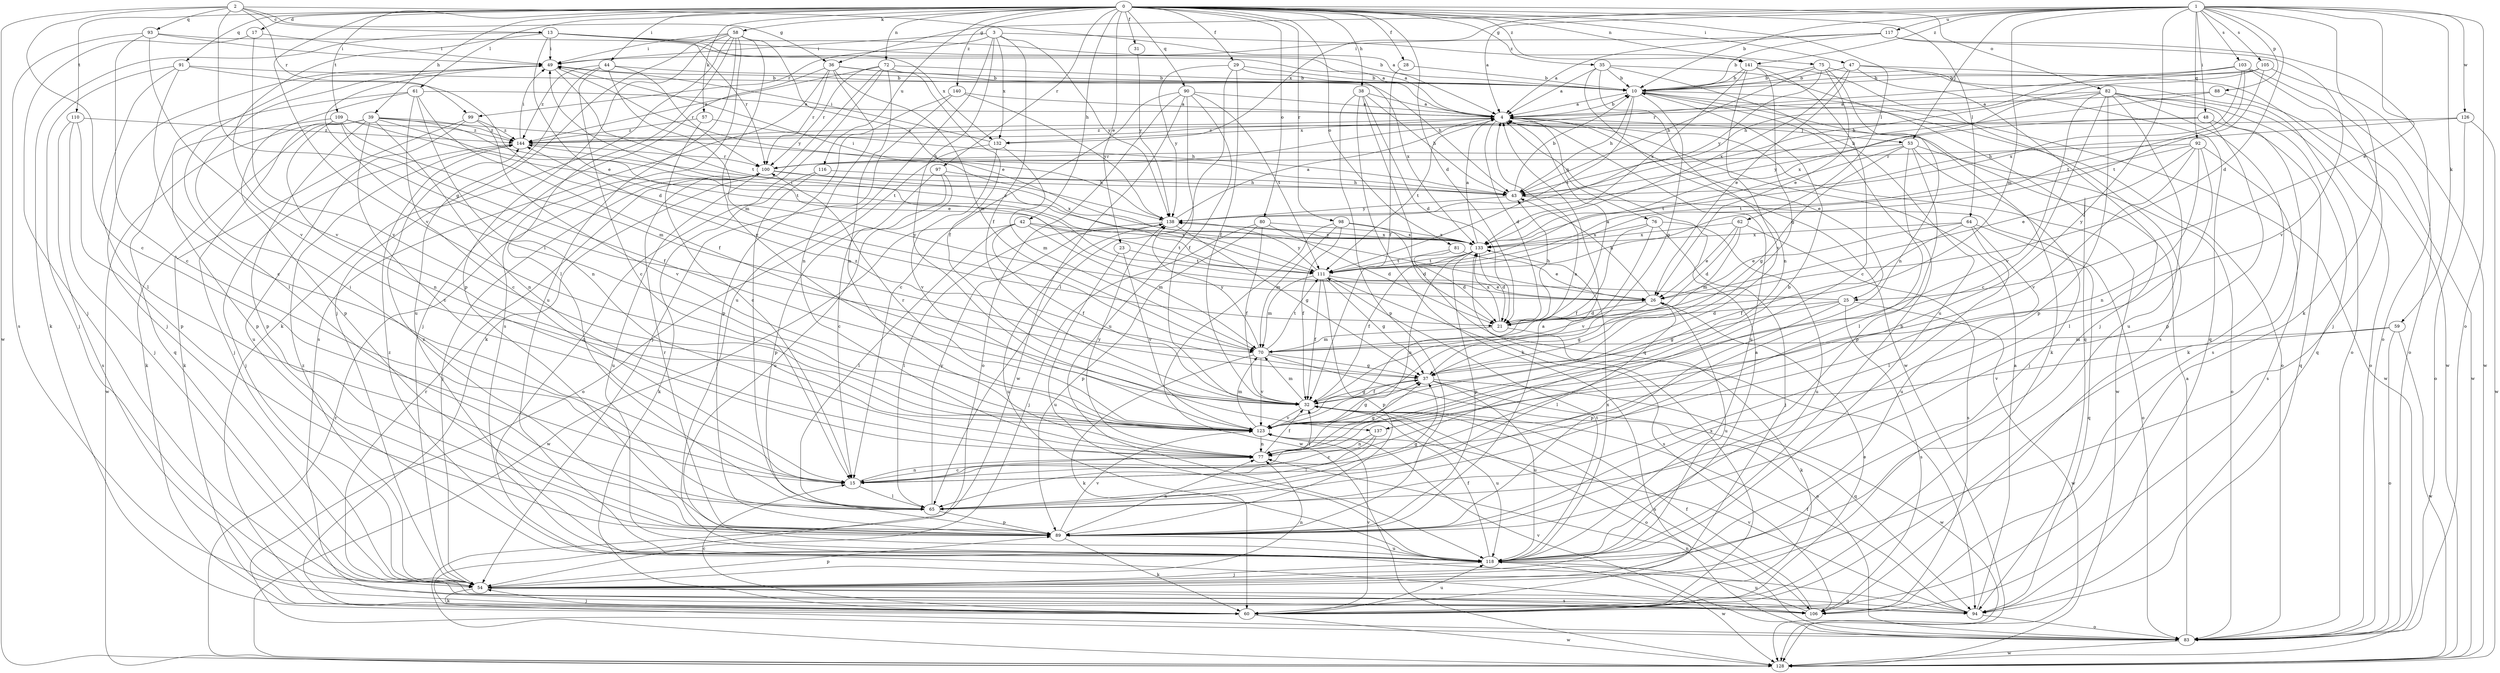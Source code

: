 strict digraph  {
0;
1;
2;
3;
4;
10;
13;
15;
17;
21;
23;
25;
26;
28;
29;
31;
32;
35;
36;
37;
38;
39;
42;
43;
44;
47;
48;
49;
53;
54;
57;
58;
59;
60;
61;
62;
64;
65;
70;
72;
75;
76;
77;
80;
81;
82;
83;
88;
89;
90;
91;
92;
93;
94;
97;
98;
99;
100;
103;
105;
106;
109;
110;
111;
116;
117;
118;
123;
126;
128;
132;
133;
137;
138;
140;
141;
144;
0 -> 17  [label=d];
0 -> 21  [label=d];
0 -> 23  [label=e];
0 -> 28  [label=f];
0 -> 29  [label=f];
0 -> 31  [label=f];
0 -> 35  [label=g];
0 -> 38  [label=h];
0 -> 39  [label=h];
0 -> 42  [label=h];
0 -> 44  [label=i];
0 -> 47  [label=i];
0 -> 57  [label=k];
0 -> 58  [label=k];
0 -> 61  [label=l];
0 -> 62  [label=l];
0 -> 64  [label=l];
0 -> 72  [label=n];
0 -> 75  [label=n];
0 -> 80  [label=o];
0 -> 81  [label=o];
0 -> 82  [label=o];
0 -> 90  [label=q];
0 -> 91  [label=q];
0 -> 97  [label=r];
0 -> 98  [label=r];
0 -> 109  [label=t];
0 -> 110  [label=t];
0 -> 116  [label=u];
0 -> 123  [label=v];
0 -> 140  [label=z];
0 -> 141  [label=z];
1 -> 4  [label=a];
1 -> 10  [label=b];
1 -> 21  [label=d];
1 -> 25  [label=e];
1 -> 36  [label=g];
1 -> 48  [label=i];
1 -> 53  [label=j];
1 -> 59  [label=k];
1 -> 60  [label=k];
1 -> 70  [label=m];
1 -> 83  [label=o];
1 -> 88  [label=p];
1 -> 92  [label=q];
1 -> 103  [label=s];
1 -> 105  [label=s];
1 -> 117  [label=u];
1 -> 126  [label=w];
1 -> 132  [label=x];
1 -> 137  [label=y];
1 -> 141  [label=z];
2 -> 4  [label=a];
2 -> 13  [label=c];
2 -> 15  [label=c];
2 -> 36  [label=g];
2 -> 37  [label=g];
2 -> 93  [label=q];
2 -> 99  [label=r];
2 -> 128  [label=w];
3 -> 32  [label=f];
3 -> 49  [label=i];
3 -> 99  [label=r];
3 -> 118  [label=u];
3 -> 132  [label=x];
3 -> 137  [label=y];
3 -> 138  [label=y];
3 -> 141  [label=z];
4 -> 10  [label=b];
4 -> 21  [label=d];
4 -> 25  [label=e];
4 -> 53  [label=j];
4 -> 76  [label=n];
4 -> 111  [label=t];
4 -> 118  [label=u];
4 -> 128  [label=w];
4 -> 132  [label=x];
4 -> 144  [label=z];
10 -> 4  [label=a];
10 -> 37  [label=g];
10 -> 43  [label=h];
10 -> 60  [label=k];
10 -> 83  [label=o];
10 -> 111  [label=t];
10 -> 128  [label=w];
13 -> 4  [label=a];
13 -> 10  [label=b];
13 -> 26  [label=e];
13 -> 49  [label=i];
13 -> 60  [label=k];
13 -> 100  [label=r];
13 -> 123  [label=v];
13 -> 132  [label=x];
15 -> 10  [label=b];
15 -> 32  [label=f];
15 -> 65  [label=l];
15 -> 77  [label=n];
17 -> 49  [label=i];
17 -> 54  [label=j];
17 -> 123  [label=v];
21 -> 4  [label=a];
21 -> 43  [label=h];
21 -> 60  [label=k];
21 -> 70  [label=m];
21 -> 133  [label=x];
23 -> 111  [label=t];
23 -> 118  [label=u];
23 -> 123  [label=v];
25 -> 21  [label=d];
25 -> 37  [label=g];
25 -> 49  [label=i];
25 -> 89  [label=p];
25 -> 106  [label=s];
25 -> 128  [label=w];
26 -> 21  [label=d];
26 -> 37  [label=g];
26 -> 43  [label=h];
26 -> 65  [label=l];
26 -> 118  [label=u];
28 -> 10  [label=b];
28 -> 32  [label=f];
29 -> 10  [label=b];
29 -> 32  [label=f];
29 -> 65  [label=l];
29 -> 133  [label=x];
29 -> 138  [label=y];
31 -> 138  [label=y];
32 -> 37  [label=g];
32 -> 70  [label=m];
32 -> 83  [label=o];
32 -> 106  [label=s];
32 -> 118  [label=u];
32 -> 123  [label=v];
35 -> 4  [label=a];
35 -> 10  [label=b];
35 -> 77  [label=n];
35 -> 94  [label=q];
35 -> 118  [label=u];
35 -> 128  [label=w];
36 -> 10  [label=b];
36 -> 43  [label=h];
36 -> 54  [label=j];
36 -> 70  [label=m];
36 -> 77  [label=n];
36 -> 100  [label=r];
36 -> 106  [label=s];
37 -> 32  [label=f];
37 -> 94  [label=q];
37 -> 118  [label=u];
37 -> 128  [label=w];
37 -> 144  [label=z];
38 -> 4  [label=a];
38 -> 21  [label=d];
38 -> 43  [label=h];
38 -> 60  [label=k];
38 -> 89  [label=p];
38 -> 94  [label=q];
39 -> 15  [label=c];
39 -> 26  [label=e];
39 -> 43  [label=h];
39 -> 54  [label=j];
39 -> 60  [label=k];
39 -> 77  [label=n];
39 -> 89  [label=p];
39 -> 111  [label=t];
39 -> 128  [label=w];
39 -> 144  [label=z];
42 -> 32  [label=f];
42 -> 65  [label=l];
42 -> 70  [label=m];
42 -> 111  [label=t];
42 -> 128  [label=w];
42 -> 133  [label=x];
43 -> 10  [label=b];
43 -> 83  [label=o];
43 -> 138  [label=y];
44 -> 10  [label=b];
44 -> 15  [label=c];
44 -> 70  [label=m];
44 -> 100  [label=r];
44 -> 118  [label=u];
44 -> 144  [label=z];
47 -> 10  [label=b];
47 -> 26  [label=e];
47 -> 54  [label=j];
47 -> 94  [label=q];
47 -> 128  [label=w];
47 -> 133  [label=x];
48 -> 89  [label=p];
48 -> 94  [label=q];
48 -> 138  [label=y];
48 -> 144  [label=z];
49 -> 10  [label=b];
49 -> 54  [label=j];
49 -> 65  [label=l];
49 -> 111  [label=t];
49 -> 138  [label=y];
53 -> 37  [label=g];
53 -> 54  [label=j];
53 -> 65  [label=l];
53 -> 83  [label=o];
53 -> 89  [label=p];
53 -> 100  [label=r];
53 -> 111  [label=t];
54 -> 4  [label=a];
54 -> 60  [label=k];
54 -> 77  [label=n];
54 -> 89  [label=p];
54 -> 94  [label=q];
54 -> 106  [label=s];
54 -> 144  [label=z];
57 -> 15  [label=c];
57 -> 43  [label=h];
57 -> 144  [label=z];
58 -> 26  [label=e];
58 -> 49  [label=i];
58 -> 54  [label=j];
58 -> 60  [label=k];
58 -> 65  [label=l];
58 -> 89  [label=p];
58 -> 106  [label=s];
58 -> 118  [label=u];
58 -> 123  [label=v];
59 -> 70  [label=m];
59 -> 83  [label=o];
59 -> 123  [label=v];
59 -> 128  [label=w];
60 -> 15  [label=c];
60 -> 26  [label=e];
60 -> 54  [label=j];
60 -> 118  [label=u];
60 -> 123  [label=v];
60 -> 128  [label=w];
60 -> 133  [label=x];
61 -> 4  [label=a];
61 -> 15  [label=c];
61 -> 32  [label=f];
61 -> 77  [label=n];
61 -> 89  [label=p];
61 -> 94  [label=q];
62 -> 21  [label=d];
62 -> 26  [label=e];
62 -> 70  [label=m];
62 -> 106  [label=s];
62 -> 133  [label=x];
64 -> 26  [label=e];
64 -> 32  [label=f];
64 -> 65  [label=l];
64 -> 94  [label=q];
64 -> 118  [label=u];
64 -> 133  [label=x];
65 -> 37  [label=g];
65 -> 49  [label=i];
65 -> 89  [label=p];
65 -> 138  [label=y];
70 -> 37  [label=g];
70 -> 60  [label=k];
70 -> 83  [label=o];
70 -> 111  [label=t];
70 -> 123  [label=v];
70 -> 138  [label=y];
72 -> 10  [label=b];
72 -> 32  [label=f];
72 -> 60  [label=k];
72 -> 77  [label=n];
72 -> 94  [label=q];
72 -> 100  [label=r];
72 -> 144  [label=z];
75 -> 10  [label=b];
75 -> 26  [label=e];
75 -> 43  [label=h];
75 -> 77  [label=n];
75 -> 83  [label=o];
75 -> 138  [label=y];
76 -> 32  [label=f];
76 -> 54  [label=j];
76 -> 118  [label=u];
76 -> 123  [label=v];
76 -> 133  [label=x];
77 -> 15  [label=c];
77 -> 32  [label=f];
77 -> 37  [label=g];
77 -> 138  [label=y];
80 -> 21  [label=d];
80 -> 32  [label=f];
80 -> 54  [label=j];
80 -> 89  [label=p];
80 -> 133  [label=x];
81 -> 21  [label=d];
81 -> 26  [label=e];
81 -> 111  [label=t];
82 -> 4  [label=a];
82 -> 15  [label=c];
82 -> 60  [label=k];
82 -> 83  [label=o];
82 -> 89  [label=p];
82 -> 94  [label=q];
82 -> 106  [label=s];
82 -> 118  [label=u];
82 -> 123  [label=v];
82 -> 133  [label=x];
83 -> 4  [label=a];
83 -> 77  [label=n];
83 -> 123  [label=v];
83 -> 128  [label=w];
88 -> 4  [label=a];
88 -> 43  [label=h];
88 -> 128  [label=w];
89 -> 4  [label=a];
89 -> 60  [label=k];
89 -> 77  [label=n];
89 -> 100  [label=r];
89 -> 118  [label=u];
89 -> 123  [label=v];
89 -> 144  [label=z];
90 -> 4  [label=a];
90 -> 15  [label=c];
90 -> 32  [label=f];
90 -> 83  [label=o];
90 -> 111  [label=t];
90 -> 118  [label=u];
90 -> 128  [label=w];
91 -> 10  [label=b];
91 -> 15  [label=c];
91 -> 21  [label=d];
91 -> 54  [label=j];
91 -> 65  [label=l];
92 -> 26  [label=e];
92 -> 65  [label=l];
92 -> 77  [label=n];
92 -> 100  [label=r];
92 -> 106  [label=s];
92 -> 111  [label=t];
92 -> 123  [label=v];
93 -> 4  [label=a];
93 -> 15  [label=c];
93 -> 49  [label=i];
93 -> 106  [label=s];
93 -> 123  [label=v];
94 -> 4  [label=a];
94 -> 32  [label=f];
94 -> 83  [label=o];
94 -> 100  [label=r];
94 -> 123  [label=v];
97 -> 15  [label=c];
97 -> 43  [label=h];
97 -> 89  [label=p];
97 -> 118  [label=u];
98 -> 21  [label=d];
98 -> 32  [label=f];
98 -> 70  [label=m];
98 -> 128  [label=w];
98 -> 133  [label=x];
99 -> 60  [label=k];
99 -> 118  [label=u];
99 -> 123  [label=v];
99 -> 144  [label=z];
100 -> 43  [label=h];
100 -> 54  [label=j];
100 -> 118  [label=u];
100 -> 133  [label=x];
103 -> 10  [label=b];
103 -> 43  [label=h];
103 -> 54  [label=j];
103 -> 83  [label=o];
103 -> 111  [label=t];
103 -> 133  [label=x];
105 -> 10  [label=b];
105 -> 43  [label=h];
105 -> 100  [label=r];
105 -> 111  [label=t];
105 -> 128  [label=w];
106 -> 32  [label=f];
106 -> 118  [label=u];
109 -> 32  [label=f];
109 -> 70  [label=m];
109 -> 77  [label=n];
109 -> 89  [label=p];
109 -> 111  [label=t];
109 -> 144  [label=z];
110 -> 54  [label=j];
110 -> 89  [label=p];
110 -> 106  [label=s];
110 -> 144  [label=z];
111 -> 26  [label=e];
111 -> 32  [label=f];
111 -> 37  [label=g];
111 -> 70  [label=m];
111 -> 89  [label=p];
111 -> 106  [label=s];
111 -> 138  [label=y];
116 -> 43  [label=h];
116 -> 60  [label=k];
116 -> 65  [label=l];
117 -> 4  [label=a];
117 -> 10  [label=b];
117 -> 49  [label=i];
117 -> 83  [label=o];
117 -> 123  [label=v];
118 -> 10  [label=b];
118 -> 32  [label=f];
118 -> 54  [label=j];
118 -> 111  [label=t];
118 -> 128  [label=w];
118 -> 133  [label=x];
118 -> 144  [label=z];
123 -> 4  [label=a];
123 -> 37  [label=g];
123 -> 49  [label=i];
123 -> 70  [label=m];
123 -> 77  [label=n];
123 -> 100  [label=r];
126 -> 43  [label=h];
126 -> 83  [label=o];
126 -> 128  [label=w];
126 -> 144  [label=z];
128 -> 100  [label=r];
132 -> 49  [label=i];
132 -> 70  [label=m];
132 -> 83  [label=o];
132 -> 123  [label=v];
133 -> 4  [label=a];
133 -> 21  [label=d];
133 -> 32  [label=f];
133 -> 77  [label=n];
133 -> 89  [label=p];
133 -> 111  [label=t];
133 -> 138  [label=y];
133 -> 144  [label=z];
137 -> 15  [label=c];
137 -> 65  [label=l];
137 -> 77  [label=n];
138 -> 4  [label=a];
138 -> 37  [label=g];
138 -> 49  [label=i];
138 -> 65  [label=l];
138 -> 118  [label=u];
138 -> 133  [label=x];
140 -> 4  [label=a];
140 -> 54  [label=j];
140 -> 89  [label=p];
140 -> 138  [label=y];
141 -> 10  [label=b];
141 -> 15  [label=c];
141 -> 37  [label=g];
141 -> 106  [label=s];
141 -> 123  [label=v];
141 -> 133  [label=x];
144 -> 49  [label=i];
144 -> 54  [label=j];
144 -> 100  [label=r];
}
